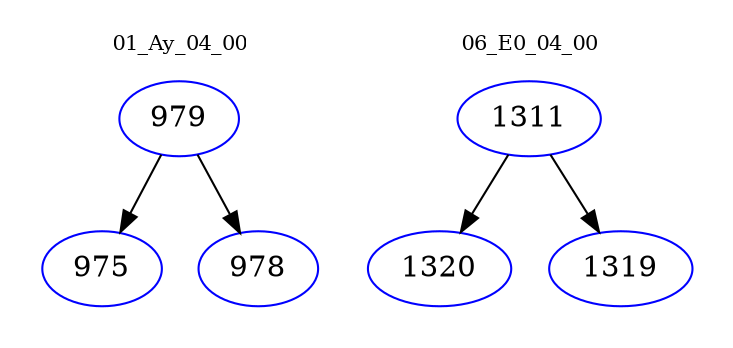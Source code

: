 digraph{
subgraph cluster_0 {
color = white
label = "01_Ay_04_00";
fontsize=10;
T0_979 [label="979", color="blue"]
T0_979 -> T0_975 [color="black"]
T0_975 [label="975", color="blue"]
T0_979 -> T0_978 [color="black"]
T0_978 [label="978", color="blue"]
}
subgraph cluster_1 {
color = white
label = "06_E0_04_00";
fontsize=10;
T1_1311 [label="1311", color="blue"]
T1_1311 -> T1_1320 [color="black"]
T1_1320 [label="1320", color="blue"]
T1_1311 -> T1_1319 [color="black"]
T1_1319 [label="1319", color="blue"]
}
}

